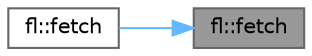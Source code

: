 digraph "fl::fetch"
{
 // INTERACTIVE_SVG=YES
 // LATEX_PDF_SIZE
  bgcolor="transparent";
  edge [fontname=Helvetica,fontsize=10,labelfontname=Helvetica,labelfontsize=10];
  node [fontname=Helvetica,fontsize=10,shape=box,height=0.2,width=0.4];
  rankdir="RL";
  Node1 [id="Node000001",label="fl::fetch",height=0.2,width=0.4,color="gray40", fillcolor="grey60", style="filled", fontcolor="black",tooltip="Make an HTTP GET request (cross-platform, backward compatible)"];
  Node1 -> Node2 [id="edge1_Node000001_Node000002",dir="back",color="steelblue1",style="solid",tooltip=" "];
  Node2 [id="Node000002",label="fl::fetch",height=0.2,width=0.4,color="grey40", fillcolor="white", style="filled",URL="$d4/d36/namespacefl_a972fc48c6bbf8ccb5e606062fb127c99.html#a972fc48c6bbf8ccb5e606062fb127c99",tooltip="Make an HTTP GET request with URL string literal (cross-platform)"];
}
